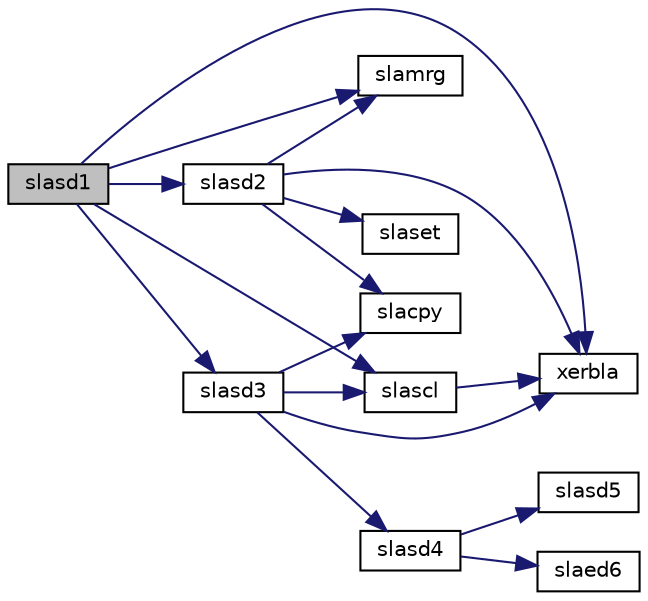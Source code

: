 digraph "slasd1"
{
 // LATEX_PDF_SIZE
  edge [fontname="Helvetica",fontsize="10",labelfontname="Helvetica",labelfontsize="10"];
  node [fontname="Helvetica",fontsize="10",shape=record];
  rankdir="LR";
  Node1 [label="slasd1",height=0.2,width=0.4,color="black", fillcolor="grey75", style="filled", fontcolor="black",tooltip="SLASD1 computes the SVD of an upper bidiagonal matrix B of the specified size. Used by sbdsdc."];
  Node1 -> Node2 [color="midnightblue",fontsize="10",style="solid",fontname="Helvetica"];
  Node2 [label="slamrg",height=0.2,width=0.4,color="black", fillcolor="white", style="filled",URL="$slamrg_8f.html#a08dba55e84b9c57fb48b15b92d2b9049",tooltip="SLAMRG creates a permutation list to merge the entries of two independently sorted sets into a single..."];
  Node1 -> Node3 [color="midnightblue",fontsize="10",style="solid",fontname="Helvetica"];
  Node3 [label="slascl",height=0.2,width=0.4,color="black", fillcolor="white", style="filled",URL="$slascl_8f.html#a11e6ce67ce97ca5b0a3a7bc5645a09d9",tooltip="SLASCL multiplies a general rectangular matrix by a real scalar defined as cto/cfrom."];
  Node3 -> Node4 [color="midnightblue",fontsize="10",style="solid",fontname="Helvetica"];
  Node4 [label="xerbla",height=0.2,width=0.4,color="black", fillcolor="white", style="filled",URL="$xerbla_8f.html#a377ee61015baf8dea7770b3a404b1c07",tooltip="XERBLA"];
  Node1 -> Node5 [color="midnightblue",fontsize="10",style="solid",fontname="Helvetica"];
  Node5 [label="slasd2",height=0.2,width=0.4,color="black", fillcolor="white", style="filled",URL="$slasd2_8f.html#a33ea099005fc608ad8a5b79662e02b84",tooltip="SLASD2 merges the two sets of singular values together into a single sorted set. Used by sbdsdc."];
  Node5 -> Node6 [color="midnightblue",fontsize="10",style="solid",fontname="Helvetica"];
  Node6 [label="slacpy",height=0.2,width=0.4,color="black", fillcolor="white", style="filled",URL="$slacpy_8f.html#a7780c991533ce8dd1f2c22ae2d563f08",tooltip="SLACPY copies all or part of one two-dimensional array to another."];
  Node5 -> Node2 [color="midnightblue",fontsize="10",style="solid",fontname="Helvetica"];
  Node5 -> Node7 [color="midnightblue",fontsize="10",style="solid",fontname="Helvetica"];
  Node7 [label="slaset",height=0.2,width=0.4,color="black", fillcolor="white", style="filled",URL="$slaset_8f.html#a6174184453f17ad7cc3488044325d5ac",tooltip="SLASET initializes the off-diagonal elements and the diagonal elements of a matrix to given values."];
  Node5 -> Node4 [color="midnightblue",fontsize="10",style="solid",fontname="Helvetica"];
  Node1 -> Node8 [color="midnightblue",fontsize="10",style="solid",fontname="Helvetica"];
  Node8 [label="slasd3",height=0.2,width=0.4,color="black", fillcolor="white", style="filled",URL="$slasd3_8f.html#a4359e33241fa45b40ca5b25e6bee9054",tooltip="SLASD3 finds all square roots of the roots of the secular equation, as defined by the values in D and..."];
  Node8 -> Node6 [color="midnightblue",fontsize="10",style="solid",fontname="Helvetica"];
  Node8 -> Node3 [color="midnightblue",fontsize="10",style="solid",fontname="Helvetica"];
  Node8 -> Node9 [color="midnightblue",fontsize="10",style="solid",fontname="Helvetica"];
  Node9 [label="slasd4",height=0.2,width=0.4,color="black", fillcolor="white", style="filled",URL="$slasd4_8f.html#a6680aa4ad62702cd9a00d7530c8ab53a",tooltip="SLASD4 computes the square root of the i-th updated eigenvalue of a positive symmetric rank-one modif..."];
  Node9 -> Node10 [color="midnightblue",fontsize="10",style="solid",fontname="Helvetica"];
  Node10 [label="slaed6",height=0.2,width=0.4,color="black", fillcolor="white", style="filled",URL="$slaed6_8f.html#af5919aeb57bc9c8153d7ae9f0ecc3276",tooltip="SLAED6 used by SSTEDC. Computes one Newton step in solution of the secular equation."];
  Node9 -> Node11 [color="midnightblue",fontsize="10",style="solid",fontname="Helvetica"];
  Node11 [label="slasd5",height=0.2,width=0.4,color="black", fillcolor="white", style="filled",URL="$slasd5_8f.html#a19de62ad22e8492c93ac450198557d05",tooltip="SLASD5 computes the square root of the i-th eigenvalue of a positive symmetric rank-one modification ..."];
  Node8 -> Node4 [color="midnightblue",fontsize="10",style="solid",fontname="Helvetica"];
  Node1 -> Node4 [color="midnightblue",fontsize="10",style="solid",fontname="Helvetica"];
}
